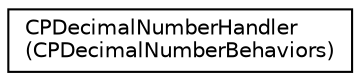 digraph "Graphical Class Hierarchy"
{
  edge [fontname="Helvetica",fontsize="10",labelfontname="Helvetica",labelfontsize="10"];
  node [fontname="Helvetica",fontsize="10",shape=record];
  rankdir="LR";
  Node1 [label="CPDecimalNumberHandler\l(CPDecimalNumberBehaviors)",height=0.2,width=0.4,color="black", fillcolor="white", style="filled",URL="$category_c_p_decimal_number_handler_07_c_p_decimal_number_behaviors_08.html"];
}
